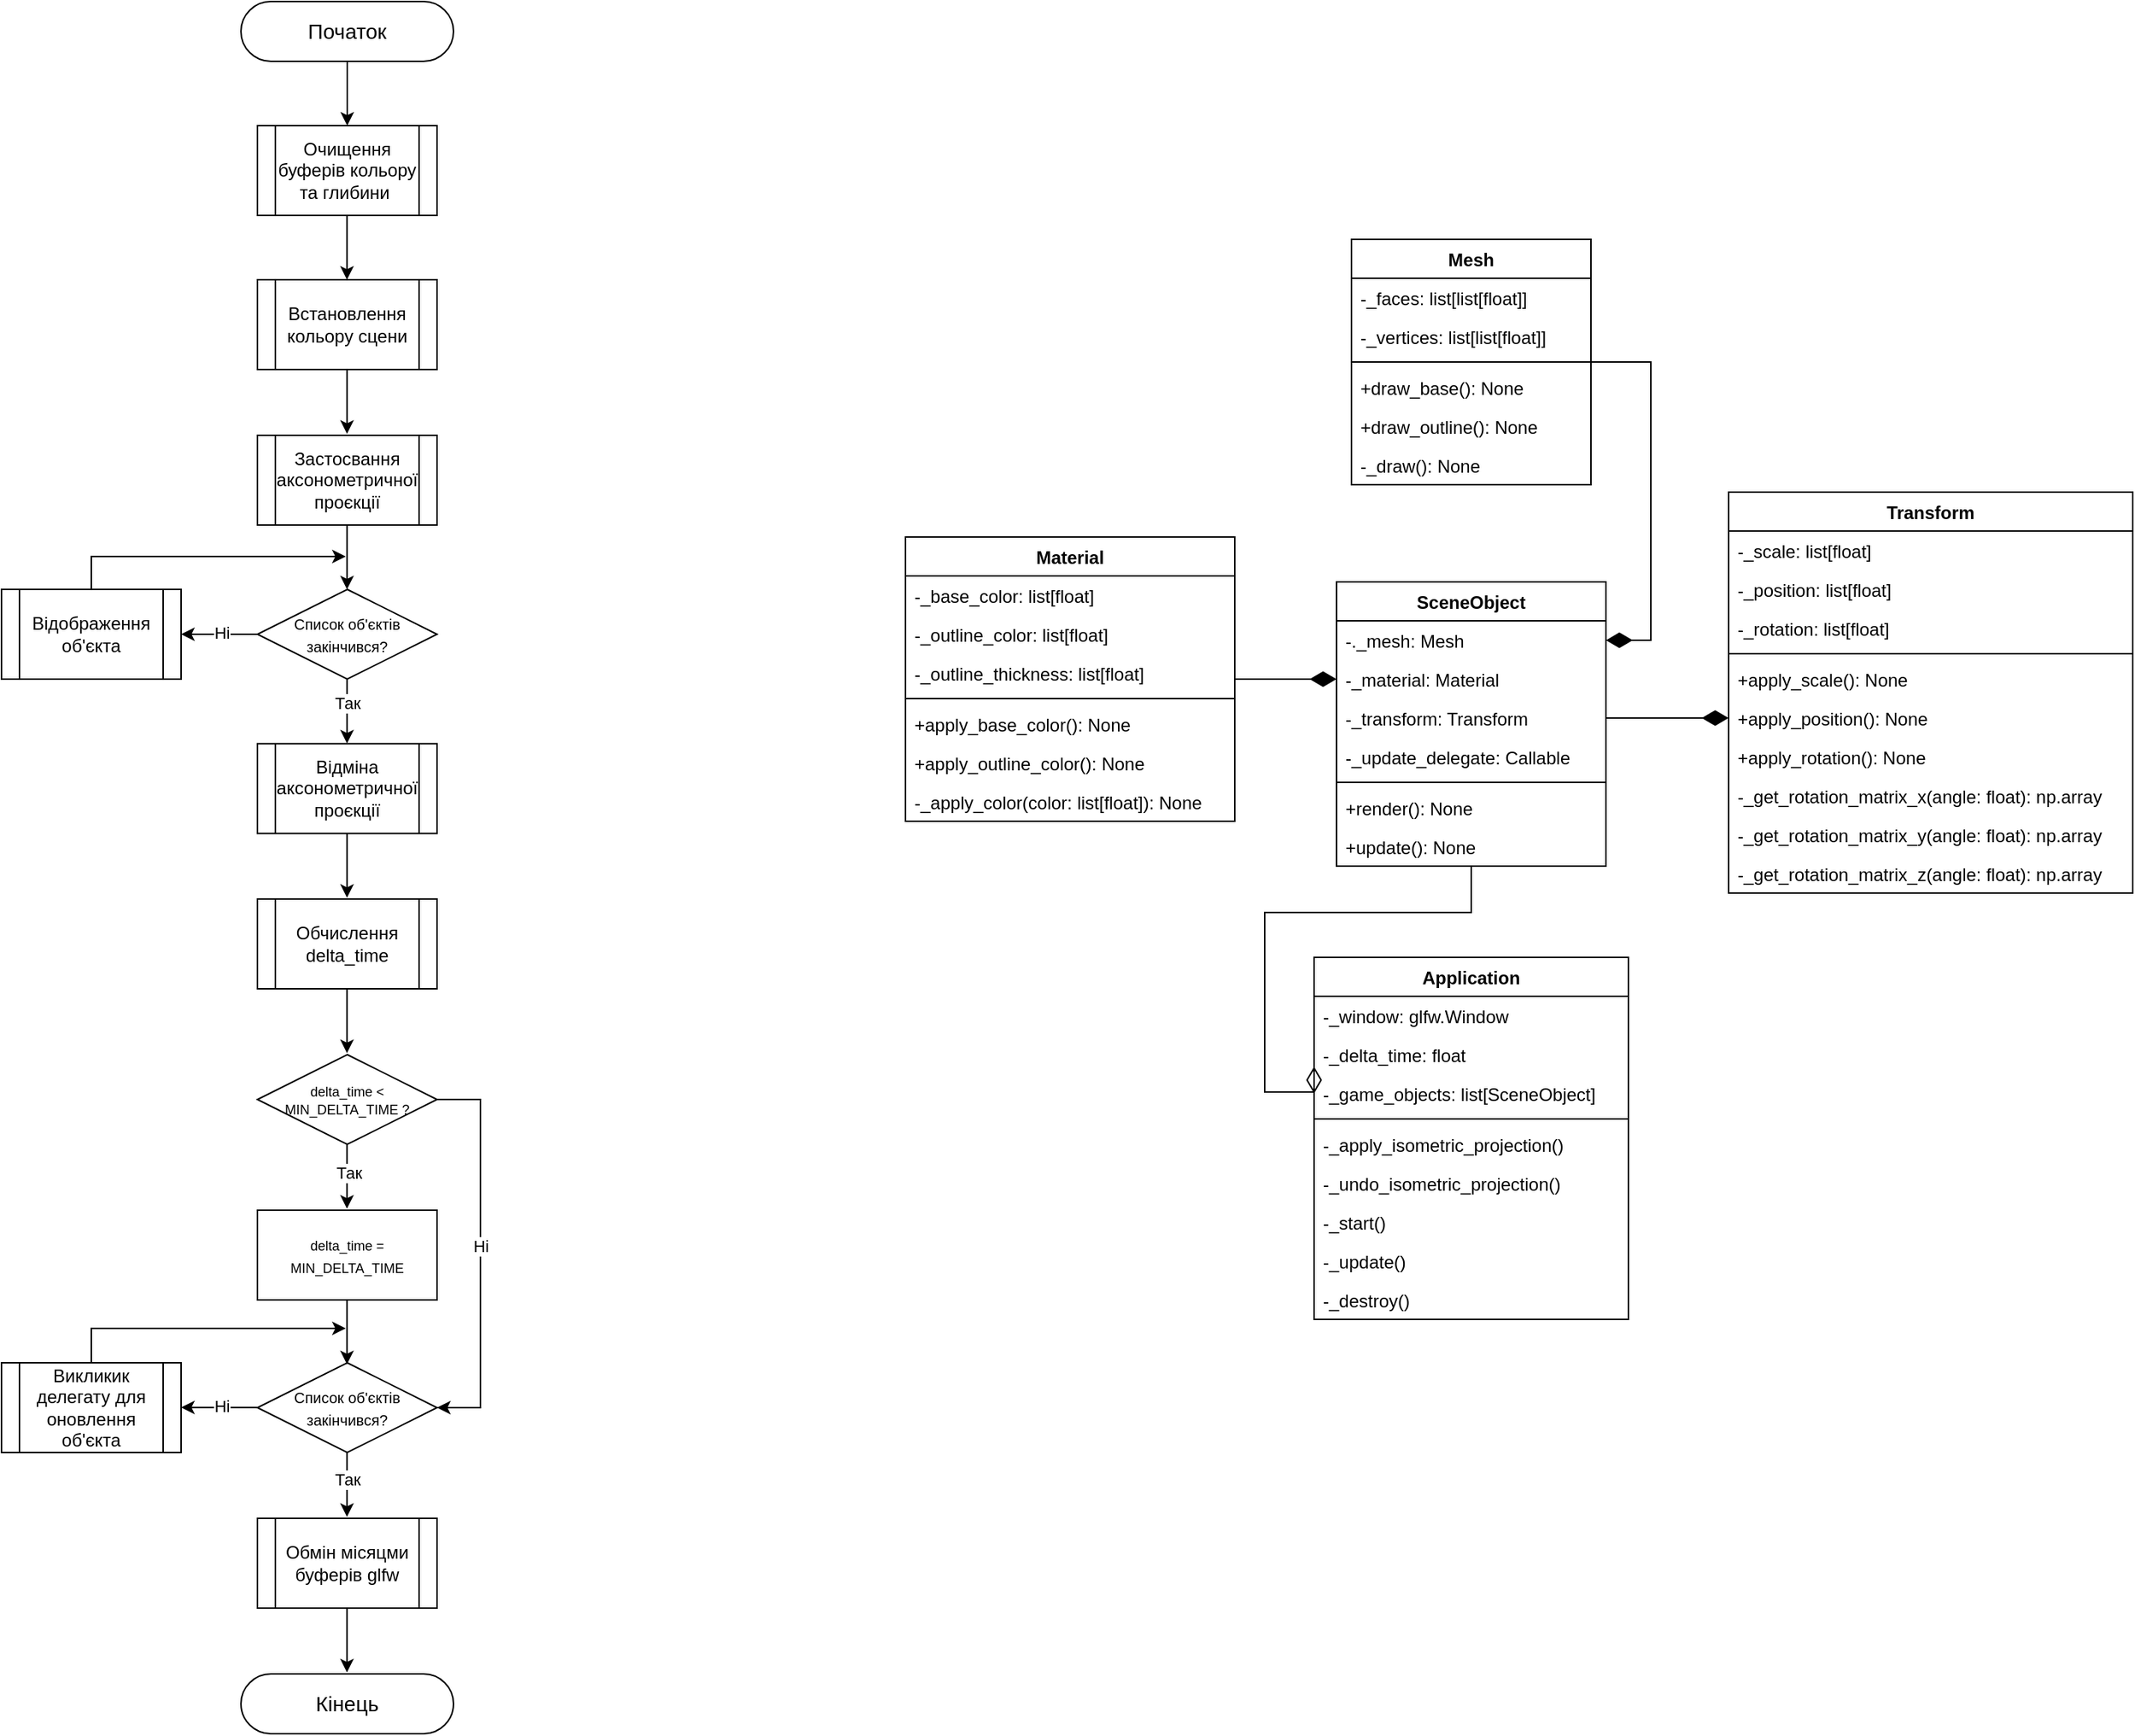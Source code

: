 <mxfile version="24.4.0" type="device">
  <diagram id="C5RBs43oDa-KdzZeNtuy" name="Page-1">
    <mxGraphModel dx="3058" dy="1157" grid="1" gridSize="10" guides="1" tooltips="1" connect="1" arrows="1" fold="1" page="1" pageScale="1" pageWidth="827" pageHeight="1169" math="0" shadow="0">
      <root>
        <mxCell id="WIyWlLk6GJQsqaUBKTNV-0" />
        <mxCell id="WIyWlLk6GJQsqaUBKTNV-1" parent="WIyWlLk6GJQsqaUBKTNV-0" />
        <mxCell id="doYjt0I-bv-tzujPuIN1-114" value="Transform" style="swimlane;fontStyle=1;childLayout=stackLayout;horizontal=1;startSize=26;horizontalStack=0;resizeParent=1;resizeParentMax=0;resizeLast=0;collapsible=1;marginBottom=0;" vertex="1" parent="WIyWlLk6GJQsqaUBKTNV-1">
          <mxGeometry x="554" y="339" width="270" height="268" as="geometry" />
        </mxCell>
        <mxCell id="doYjt0I-bv-tzujPuIN1-115" value="-_scale: list[float]" style="text;strokeColor=none;fillColor=none;align=left;verticalAlign=top;spacingLeft=4;spacingRight=4;overflow=hidden;rotatable=0;points=[[0,0.5],[1,0.5]];portConstraint=eastwest;" vertex="1" parent="doYjt0I-bv-tzujPuIN1-114">
          <mxGeometry y="26" width="270" height="26" as="geometry" />
        </mxCell>
        <mxCell id="doYjt0I-bv-tzujPuIN1-116" value="-_position: list[float]" style="text;strokeColor=none;fillColor=none;align=left;verticalAlign=top;spacingLeft=4;spacingRight=4;overflow=hidden;rotatable=0;points=[[0,0.5],[1,0.5]];portConstraint=eastwest;" vertex="1" parent="doYjt0I-bv-tzujPuIN1-114">
          <mxGeometry y="52" width="270" height="26" as="geometry" />
        </mxCell>
        <mxCell id="doYjt0I-bv-tzujPuIN1-117" value="-_rotation: list[float]" style="text;strokeColor=none;fillColor=none;align=left;verticalAlign=top;spacingLeft=4;spacingRight=4;overflow=hidden;rotatable=0;points=[[0,0.5],[1,0.5]];portConstraint=eastwest;" vertex="1" parent="doYjt0I-bv-tzujPuIN1-114">
          <mxGeometry y="78" width="270" height="26" as="geometry" />
        </mxCell>
        <mxCell id="doYjt0I-bv-tzujPuIN1-118" value="" style="line;strokeWidth=1;fillColor=none;align=left;verticalAlign=middle;spacingTop=-1;spacingLeft=3;spacingRight=3;rotatable=0;labelPosition=right;points=[];portConstraint=eastwest;" vertex="1" parent="doYjt0I-bv-tzujPuIN1-114">
          <mxGeometry y="104" width="270" height="8" as="geometry" />
        </mxCell>
        <mxCell id="doYjt0I-bv-tzujPuIN1-119" value="+apply_scale(): None" style="text;strokeColor=none;fillColor=none;align=left;verticalAlign=top;spacingLeft=4;spacingRight=4;overflow=hidden;rotatable=0;points=[[0,0.5],[1,0.5]];portConstraint=eastwest;" vertex="1" parent="doYjt0I-bv-tzujPuIN1-114">
          <mxGeometry y="112" width="270" height="26" as="geometry" />
        </mxCell>
        <mxCell id="doYjt0I-bv-tzujPuIN1-120" value="+apply_position(): None" style="text;strokeColor=none;fillColor=none;align=left;verticalAlign=top;spacingLeft=4;spacingRight=4;overflow=hidden;rotatable=0;points=[[0,0.5],[1,0.5]];portConstraint=eastwest;" vertex="1" parent="doYjt0I-bv-tzujPuIN1-114">
          <mxGeometry y="138" width="270" height="26" as="geometry" />
        </mxCell>
        <mxCell id="doYjt0I-bv-tzujPuIN1-121" value="+apply_rotation(): None" style="text;strokeColor=none;fillColor=none;align=left;verticalAlign=top;spacingLeft=4;spacingRight=4;overflow=hidden;rotatable=0;points=[[0,0.5],[1,0.5]];portConstraint=eastwest;" vertex="1" parent="doYjt0I-bv-tzujPuIN1-114">
          <mxGeometry y="164" width="270" height="26" as="geometry" />
        </mxCell>
        <mxCell id="doYjt0I-bv-tzujPuIN1-122" value="-_get_rotation_matrix_x(angle: float): np.array" style="text;strokeColor=none;fillColor=none;align=left;verticalAlign=top;spacingLeft=4;spacingRight=4;overflow=hidden;rotatable=0;points=[[0,0.5],[1,0.5]];portConstraint=eastwest;" vertex="1" parent="doYjt0I-bv-tzujPuIN1-114">
          <mxGeometry y="190" width="270" height="26" as="geometry" />
        </mxCell>
        <mxCell id="doYjt0I-bv-tzujPuIN1-123" value="-_get_rotation_matrix_y(angle: float): np.array" style="text;strokeColor=none;fillColor=none;align=left;verticalAlign=top;spacingLeft=4;spacingRight=4;overflow=hidden;rotatable=0;points=[[0,0.5],[1,0.5]];portConstraint=eastwest;" vertex="1" parent="doYjt0I-bv-tzujPuIN1-114">
          <mxGeometry y="216" width="270" height="26" as="geometry" />
        </mxCell>
        <mxCell id="doYjt0I-bv-tzujPuIN1-124" value="-_get_rotation_matrix_z(angle: float): np.array" style="text;strokeColor=none;fillColor=none;align=left;verticalAlign=top;spacingLeft=4;spacingRight=4;overflow=hidden;rotatable=0;points=[[0,0.5],[1,0.5]];portConstraint=eastwest;" vertex="1" parent="doYjt0I-bv-tzujPuIN1-114">
          <mxGeometry y="242" width="270" height="26" as="geometry" />
        </mxCell>
        <mxCell id="doYjt0I-bv-tzujPuIN1-158" style="edgeStyle=orthogonalEdgeStyle;rounded=0;orthogonalLoop=1;jettySize=auto;html=1;entryX=1;entryY=0.5;entryDx=0;entryDy=0;endArrow=diamondThin;endFill=1;endSize=15;startSize=5;jumpSize=5;exitX=1;exitY=0.5;exitDx=0;exitDy=0;" edge="1" parent="WIyWlLk6GJQsqaUBKTNV-1" source="doYjt0I-bv-tzujPuIN1-125" target="doYjt0I-bv-tzujPuIN1-141">
          <mxGeometry relative="1" as="geometry">
            <mxPoint x="524" y="220" as="sourcePoint" />
          </mxGeometry>
        </mxCell>
        <mxCell id="doYjt0I-bv-tzujPuIN1-125" value="Mesh" style="swimlane;fontStyle=1;childLayout=stackLayout;horizontal=1;startSize=26;horizontalStack=0;resizeParent=1;resizeParentMax=0;resizeLast=0;collapsible=1;marginBottom=0;" vertex="1" parent="WIyWlLk6GJQsqaUBKTNV-1">
          <mxGeometry x="302" y="170" width="160" height="164" as="geometry" />
        </mxCell>
        <mxCell id="doYjt0I-bv-tzujPuIN1-126" value="-_faces: list[list[float]]" style="text;strokeColor=none;fillColor=none;align=left;verticalAlign=top;spacingLeft=4;spacingRight=4;overflow=hidden;rotatable=0;points=[[0,0.5],[1,0.5]];portConstraint=eastwest;" vertex="1" parent="doYjt0I-bv-tzujPuIN1-125">
          <mxGeometry y="26" width="160" height="26" as="geometry" />
        </mxCell>
        <mxCell id="doYjt0I-bv-tzujPuIN1-127" value="-_vertices: list[list[float]]" style="text;strokeColor=none;fillColor=none;align=left;verticalAlign=top;spacingLeft=4;spacingRight=4;overflow=hidden;rotatable=0;points=[[0,0.5],[1,0.5]];portConstraint=eastwest;" vertex="1" parent="doYjt0I-bv-tzujPuIN1-125">
          <mxGeometry y="52" width="160" height="26" as="geometry" />
        </mxCell>
        <mxCell id="doYjt0I-bv-tzujPuIN1-128" value="" style="line;strokeWidth=1;fillColor=none;align=left;verticalAlign=middle;spacingTop=-1;spacingLeft=3;spacingRight=3;rotatable=0;labelPosition=right;points=[];portConstraint=eastwest;" vertex="1" parent="doYjt0I-bv-tzujPuIN1-125">
          <mxGeometry y="78" width="160" height="8" as="geometry" />
        </mxCell>
        <mxCell id="doYjt0I-bv-tzujPuIN1-129" value="+draw_base(): None" style="text;strokeColor=none;fillColor=none;align=left;verticalAlign=top;spacingLeft=4;spacingRight=4;overflow=hidden;rotatable=0;points=[[0,0.5],[1,0.5]];portConstraint=eastwest;" vertex="1" parent="doYjt0I-bv-tzujPuIN1-125">
          <mxGeometry y="86" width="160" height="26" as="geometry" />
        </mxCell>
        <mxCell id="doYjt0I-bv-tzujPuIN1-130" value="+draw_outline(): None" style="text;strokeColor=none;fillColor=none;align=left;verticalAlign=top;spacingLeft=4;spacingRight=4;overflow=hidden;rotatable=0;points=[[0,0.5],[1,0.5]];portConstraint=eastwest;" vertex="1" parent="doYjt0I-bv-tzujPuIN1-125">
          <mxGeometry y="112" width="160" height="26" as="geometry" />
        </mxCell>
        <mxCell id="doYjt0I-bv-tzujPuIN1-131" value="-_draw(): None" style="text;strokeColor=none;fillColor=none;align=left;verticalAlign=top;spacingLeft=4;spacingRight=4;overflow=hidden;rotatable=0;points=[[0,0.5],[1,0.5]];portConstraint=eastwest;" vertex="1" parent="doYjt0I-bv-tzujPuIN1-125">
          <mxGeometry y="138" width="160" height="26" as="geometry" />
        </mxCell>
        <mxCell id="doYjt0I-bv-tzujPuIN1-159" style="edgeStyle=orthogonalEdgeStyle;rounded=0;orthogonalLoop=1;jettySize=auto;html=1;entryX=0;entryY=0.5;entryDx=0;entryDy=0;endArrow=diamondThin;endFill=1;endSize=15;startSize=5;jumpSize=5;" edge="1" parent="WIyWlLk6GJQsqaUBKTNV-1" source="doYjt0I-bv-tzujPuIN1-132" target="doYjt0I-bv-tzujPuIN1-142">
          <mxGeometry relative="1" as="geometry" />
        </mxCell>
        <mxCell id="doYjt0I-bv-tzujPuIN1-132" value="Material" style="swimlane;fontStyle=1;childLayout=stackLayout;horizontal=1;startSize=26;horizontalStack=0;resizeParent=1;resizeParentMax=0;resizeLast=0;collapsible=1;marginBottom=0;" vertex="1" parent="WIyWlLk6GJQsqaUBKTNV-1">
          <mxGeometry x="4" y="369" width="220" height="190" as="geometry" />
        </mxCell>
        <mxCell id="doYjt0I-bv-tzujPuIN1-133" value="-_base_color: list[float]" style="text;strokeColor=none;fillColor=none;align=left;verticalAlign=top;spacingLeft=4;spacingRight=4;overflow=hidden;rotatable=0;points=[[0,0.5],[1,0.5]];portConstraint=eastwest;" vertex="1" parent="doYjt0I-bv-tzujPuIN1-132">
          <mxGeometry y="26" width="220" height="26" as="geometry" />
        </mxCell>
        <mxCell id="doYjt0I-bv-tzujPuIN1-134" value="-_outline_color: list[float]" style="text;strokeColor=none;fillColor=none;align=left;verticalAlign=top;spacingLeft=4;spacingRight=4;overflow=hidden;rotatable=0;points=[[0,0.5],[1,0.5]];portConstraint=eastwest;" vertex="1" parent="doYjt0I-bv-tzujPuIN1-132">
          <mxGeometry y="52" width="220" height="26" as="geometry" />
        </mxCell>
        <mxCell id="doYjt0I-bv-tzujPuIN1-135" value="-_outline_thickness: list[float]" style="text;strokeColor=none;fillColor=none;align=left;verticalAlign=top;spacingLeft=4;spacingRight=4;overflow=hidden;rotatable=0;points=[[0,0.5],[1,0.5]];portConstraint=eastwest;" vertex="1" parent="doYjt0I-bv-tzujPuIN1-132">
          <mxGeometry y="78" width="220" height="26" as="geometry" />
        </mxCell>
        <mxCell id="doYjt0I-bv-tzujPuIN1-136" value="" style="line;strokeWidth=1;fillColor=none;align=left;verticalAlign=middle;spacingTop=-1;spacingLeft=3;spacingRight=3;rotatable=0;labelPosition=right;points=[];portConstraint=eastwest;" vertex="1" parent="doYjt0I-bv-tzujPuIN1-132">
          <mxGeometry y="104" width="220" height="8" as="geometry" />
        </mxCell>
        <mxCell id="doYjt0I-bv-tzujPuIN1-137" value="+apply_base_color(): None" style="text;strokeColor=none;fillColor=none;align=left;verticalAlign=top;spacingLeft=4;spacingRight=4;overflow=hidden;rotatable=0;points=[[0,0.5],[1,0.5]];portConstraint=eastwest;" vertex="1" parent="doYjt0I-bv-tzujPuIN1-132">
          <mxGeometry y="112" width="220" height="26" as="geometry" />
        </mxCell>
        <mxCell id="doYjt0I-bv-tzujPuIN1-138" value="+apply_outline_color(): None" style="text;strokeColor=none;fillColor=none;align=left;verticalAlign=top;spacingLeft=4;spacingRight=4;overflow=hidden;rotatable=0;points=[[0,0.5],[1,0.5]];portConstraint=eastwest;" vertex="1" parent="doYjt0I-bv-tzujPuIN1-132">
          <mxGeometry y="138" width="220" height="26" as="geometry" />
        </mxCell>
        <mxCell id="doYjt0I-bv-tzujPuIN1-139" value="-_apply_color(color: list[float]): None" style="text;strokeColor=none;fillColor=none;align=left;verticalAlign=top;spacingLeft=4;spacingRight=4;overflow=hidden;rotatable=0;points=[[0,0.5],[1,0.5]];portConstraint=eastwest;" vertex="1" parent="doYjt0I-bv-tzujPuIN1-132">
          <mxGeometry y="164" width="220" height="26" as="geometry" />
        </mxCell>
        <mxCell id="doYjt0I-bv-tzujPuIN1-161" style="edgeStyle=orthogonalEdgeStyle;rounded=0;orthogonalLoop=1;jettySize=auto;html=1;entryX=0;entryY=0.5;entryDx=0;entryDy=0;startSize=5;endSize=15;endArrow=diamondThin;endFill=0;jumpSize=5;" edge="1" parent="WIyWlLk6GJQsqaUBKTNV-1" source="doYjt0I-bv-tzujPuIN1-140" target="doYjt0I-bv-tzujPuIN1-151">
          <mxGeometry relative="1" as="geometry">
            <Array as="points">
              <mxPoint x="382" y="620" />
              <mxPoint x="244" y="620" />
              <mxPoint x="244" y="740" />
              <mxPoint x="277" y="740" />
            </Array>
          </mxGeometry>
        </mxCell>
        <mxCell id="doYjt0I-bv-tzujPuIN1-140" value="SceneObject" style="swimlane;fontStyle=1;childLayout=stackLayout;horizontal=1;startSize=26;horizontalStack=0;resizeParent=1;resizeParentMax=0;resizeLast=0;collapsible=1;marginBottom=0;" vertex="1" parent="WIyWlLk6GJQsqaUBKTNV-1">
          <mxGeometry x="292" y="399" width="180" height="190" as="geometry" />
        </mxCell>
        <mxCell id="doYjt0I-bv-tzujPuIN1-141" value="-._mesh: Mesh" style="text;strokeColor=none;fillColor=none;align=left;verticalAlign=top;spacingLeft=4;spacingRight=4;overflow=hidden;rotatable=0;points=[[0,0.5],[1,0.5]];portConstraint=eastwest;" vertex="1" parent="doYjt0I-bv-tzujPuIN1-140">
          <mxGeometry y="26" width="180" height="26" as="geometry" />
        </mxCell>
        <mxCell id="doYjt0I-bv-tzujPuIN1-142" value="-_material: Material" style="text;strokeColor=none;fillColor=none;align=left;verticalAlign=top;spacingLeft=4;spacingRight=4;overflow=hidden;rotatable=0;points=[[0,0.5],[1,0.5]];portConstraint=eastwest;" vertex="1" parent="doYjt0I-bv-tzujPuIN1-140">
          <mxGeometry y="52" width="180" height="26" as="geometry" />
        </mxCell>
        <mxCell id="doYjt0I-bv-tzujPuIN1-143" value="-_transform: Transform" style="text;strokeColor=none;fillColor=none;align=left;verticalAlign=top;spacingLeft=4;spacingRight=4;overflow=hidden;rotatable=0;points=[[0,0.5],[1,0.5]];portConstraint=eastwest;" vertex="1" parent="doYjt0I-bv-tzujPuIN1-140">
          <mxGeometry y="78" width="180" height="26" as="geometry" />
        </mxCell>
        <mxCell id="doYjt0I-bv-tzujPuIN1-144" value="-_update_delegate: Callable" style="text;strokeColor=none;fillColor=none;align=left;verticalAlign=top;spacingLeft=4;spacingRight=4;overflow=hidden;rotatable=0;points=[[0,0.5],[1,0.5]];portConstraint=eastwest;" vertex="1" parent="doYjt0I-bv-tzujPuIN1-140">
          <mxGeometry y="104" width="180" height="26" as="geometry" />
        </mxCell>
        <mxCell id="doYjt0I-bv-tzujPuIN1-145" value="" style="line;strokeWidth=1;fillColor=none;align=left;verticalAlign=middle;spacingTop=-1;spacingLeft=3;spacingRight=3;rotatable=0;labelPosition=right;points=[];portConstraint=eastwest;" vertex="1" parent="doYjt0I-bv-tzujPuIN1-140">
          <mxGeometry y="130" width="180" height="8" as="geometry" />
        </mxCell>
        <mxCell id="doYjt0I-bv-tzujPuIN1-146" value="+render(): None" style="text;strokeColor=none;fillColor=none;align=left;verticalAlign=top;spacingLeft=4;spacingRight=4;overflow=hidden;rotatable=0;points=[[0,0.5],[1,0.5]];portConstraint=eastwest;" vertex="1" parent="doYjt0I-bv-tzujPuIN1-140">
          <mxGeometry y="138" width="180" height="26" as="geometry" />
        </mxCell>
        <mxCell id="doYjt0I-bv-tzujPuIN1-147" value="+update(): None" style="text;strokeColor=none;fillColor=none;align=left;verticalAlign=top;spacingLeft=4;spacingRight=4;overflow=hidden;rotatable=0;points=[[0,0.5],[1,0.5]];portConstraint=eastwest;" vertex="1" parent="doYjt0I-bv-tzujPuIN1-140">
          <mxGeometry y="164" width="180" height="26" as="geometry" />
        </mxCell>
        <mxCell id="doYjt0I-bv-tzujPuIN1-148" value="Application" style="swimlane;fontStyle=1;childLayout=stackLayout;horizontal=1;startSize=26;horizontalStack=0;resizeParent=1;resizeParentMax=0;resizeLast=0;collapsible=1;marginBottom=0;" vertex="1" parent="WIyWlLk6GJQsqaUBKTNV-1">
          <mxGeometry x="277" y="650" width="210" height="242" as="geometry" />
        </mxCell>
        <mxCell id="doYjt0I-bv-tzujPuIN1-149" value="-_window: glfw.Window" style="text;strokeColor=none;fillColor=none;align=left;verticalAlign=top;spacingLeft=4;spacingRight=4;overflow=hidden;rotatable=0;points=[[0,0.5],[1,0.5]];portConstraint=eastwest;" vertex="1" parent="doYjt0I-bv-tzujPuIN1-148">
          <mxGeometry y="26" width="210" height="26" as="geometry" />
        </mxCell>
        <mxCell id="doYjt0I-bv-tzujPuIN1-150" value="-_delta_time: float" style="text;strokeColor=none;fillColor=none;align=left;verticalAlign=top;spacingLeft=4;spacingRight=4;overflow=hidden;rotatable=0;points=[[0,0.5],[1,0.5]];portConstraint=eastwest;" vertex="1" parent="doYjt0I-bv-tzujPuIN1-148">
          <mxGeometry y="52" width="210" height="26" as="geometry" />
        </mxCell>
        <mxCell id="doYjt0I-bv-tzujPuIN1-151" value="-_game_objects: list[SceneObject]" style="text;strokeColor=none;fillColor=none;align=left;verticalAlign=top;spacingLeft=4;spacingRight=4;overflow=hidden;rotatable=0;points=[[0,0.5],[1,0.5]];portConstraint=eastwest;" vertex="1" parent="doYjt0I-bv-tzujPuIN1-148">
          <mxGeometry y="78" width="210" height="26" as="geometry" />
        </mxCell>
        <mxCell id="doYjt0I-bv-tzujPuIN1-152" value="" style="line;strokeWidth=1;fillColor=none;align=left;verticalAlign=middle;spacingTop=-1;spacingLeft=3;spacingRight=3;rotatable=0;labelPosition=right;points=[];portConstraint=eastwest;" vertex="1" parent="doYjt0I-bv-tzujPuIN1-148">
          <mxGeometry y="104" width="210" height="8" as="geometry" />
        </mxCell>
        <mxCell id="doYjt0I-bv-tzujPuIN1-153" value="-_apply_isometric_projection()" style="text;strokeColor=none;fillColor=none;align=left;verticalAlign=top;spacingLeft=4;spacingRight=4;overflow=hidden;rotatable=0;points=[[0,0.5],[1,0.5]];portConstraint=eastwest;" vertex="1" parent="doYjt0I-bv-tzujPuIN1-148">
          <mxGeometry y="112" width="210" height="26" as="geometry" />
        </mxCell>
        <mxCell id="doYjt0I-bv-tzujPuIN1-154" value="-_undo_isometric_projection()" style="text;strokeColor=none;fillColor=none;align=left;verticalAlign=top;spacingLeft=4;spacingRight=4;overflow=hidden;rotatable=0;points=[[0,0.5],[1,0.5]];portConstraint=eastwest;" vertex="1" parent="doYjt0I-bv-tzujPuIN1-148">
          <mxGeometry y="138" width="210" height="26" as="geometry" />
        </mxCell>
        <mxCell id="doYjt0I-bv-tzujPuIN1-155" value="-_start()" style="text;strokeColor=none;fillColor=none;align=left;verticalAlign=top;spacingLeft=4;spacingRight=4;overflow=hidden;rotatable=0;points=[[0,0.5],[1,0.5]];portConstraint=eastwest;" vertex="1" parent="doYjt0I-bv-tzujPuIN1-148">
          <mxGeometry y="164" width="210" height="26" as="geometry" />
        </mxCell>
        <mxCell id="doYjt0I-bv-tzujPuIN1-156" value="-_update()" style="text;strokeColor=none;fillColor=none;align=left;verticalAlign=top;spacingLeft=4;spacingRight=4;overflow=hidden;rotatable=0;points=[[0,0.5],[1,0.5]];portConstraint=eastwest;" vertex="1" parent="doYjt0I-bv-tzujPuIN1-148">
          <mxGeometry y="190" width="210" height="26" as="geometry" />
        </mxCell>
        <mxCell id="doYjt0I-bv-tzujPuIN1-157" value="-_destroy()" style="text;strokeColor=none;fillColor=none;align=left;verticalAlign=top;spacingLeft=4;spacingRight=4;overflow=hidden;rotatable=0;points=[[0,0.5],[1,0.5]];portConstraint=eastwest;" vertex="1" parent="doYjt0I-bv-tzujPuIN1-148">
          <mxGeometry y="216" width="210" height="26" as="geometry" />
        </mxCell>
        <mxCell id="doYjt0I-bv-tzujPuIN1-160" style="edgeStyle=orthogonalEdgeStyle;rounded=0;orthogonalLoop=1;jettySize=auto;html=1;entryX=0;entryY=0.5;entryDx=0;entryDy=0;endSize=15;startSize=5;jumpSize=5;endArrow=diamondThin;endFill=1;" edge="1" parent="WIyWlLk6GJQsqaUBKTNV-1" source="doYjt0I-bv-tzujPuIN1-143" target="doYjt0I-bv-tzujPuIN1-120">
          <mxGeometry relative="1" as="geometry" />
        </mxCell>
        <mxCell id="doYjt0I-bv-tzujPuIN1-176" style="edgeStyle=orthogonalEdgeStyle;rounded=0;orthogonalLoop=1;jettySize=auto;html=1;entryX=0.5;entryY=0;entryDx=0;entryDy=0;" edge="1" parent="WIyWlLk6GJQsqaUBKTNV-1" source="doYjt0I-bv-tzujPuIN1-162" target="doYjt0I-bv-tzujPuIN1-164">
          <mxGeometry relative="1" as="geometry" />
        </mxCell>
        <mxCell id="doYjt0I-bv-tzujPuIN1-162" value="&lt;font style=&quot;font-size: 14px;&quot;&gt;Початок&lt;/font&gt;" style="rounded=1;whiteSpace=wrap;html=1;arcSize=50;" vertex="1" parent="WIyWlLk6GJQsqaUBKTNV-1">
          <mxGeometry x="-440" y="11" width="142" height="40" as="geometry" />
        </mxCell>
        <mxCell id="doYjt0I-bv-tzujPuIN1-163" value="&lt;font style=&quot;font-size: 14px;&quot;&gt;Кінець&lt;/font&gt;" style="rounded=1;whiteSpace=wrap;html=1;arcSize=50;" vertex="1" parent="WIyWlLk6GJQsqaUBKTNV-1">
          <mxGeometry x="-440" y="1129" width="142" height="40" as="geometry" />
        </mxCell>
        <mxCell id="doYjt0I-bv-tzujPuIN1-164" value="Очищення буферів кольору та глибини&amp;nbsp;" style="shape=process;whiteSpace=wrap;html=1;backgroundOutline=1;" vertex="1" parent="WIyWlLk6GJQsqaUBKTNV-1">
          <mxGeometry x="-429" y="94" width="120" height="60" as="geometry" />
        </mxCell>
        <mxCell id="doYjt0I-bv-tzujPuIN1-165" value="Встановлення кольору сцени" style="shape=process;whiteSpace=wrap;html=1;backgroundOutline=1;" vertex="1" parent="WIyWlLk6GJQsqaUBKTNV-1">
          <mxGeometry x="-429" y="197" width="120" height="60" as="geometry" />
        </mxCell>
        <mxCell id="doYjt0I-bv-tzujPuIN1-166" value="Застосвання аксонометричної проєкції" style="shape=process;whiteSpace=wrap;html=1;backgroundOutline=1;" vertex="1" parent="WIyWlLk6GJQsqaUBKTNV-1">
          <mxGeometry x="-429" y="301" width="120" height="60" as="geometry" />
        </mxCell>
        <mxCell id="doYjt0I-bv-tzujPuIN1-185" style="edgeStyle=orthogonalEdgeStyle;rounded=0;orthogonalLoop=1;jettySize=auto;html=1;entryX=1;entryY=0.5;entryDx=0;entryDy=0;" edge="1" parent="WIyWlLk6GJQsqaUBKTNV-1" source="doYjt0I-bv-tzujPuIN1-167" target="doYjt0I-bv-tzujPuIN1-168">
          <mxGeometry relative="1" as="geometry" />
        </mxCell>
        <mxCell id="doYjt0I-bv-tzujPuIN1-187" value="Ні" style="edgeLabel;html=1;align=center;verticalAlign=middle;resizable=0;points=[];" vertex="1" connectable="0" parent="doYjt0I-bv-tzujPuIN1-185">
          <mxGeometry x="-0.045" y="-1" relative="1" as="geometry">
            <mxPoint as="offset" />
          </mxGeometry>
        </mxCell>
        <mxCell id="doYjt0I-bv-tzujPuIN1-167" value="&lt;font style=&quot;font-size: 10px;&quot;&gt;Список об&#39;єктів закінчився?&lt;/font&gt;" style="rhombus;whiteSpace=wrap;html=1;" vertex="1" parent="WIyWlLk6GJQsqaUBKTNV-1">
          <mxGeometry x="-429" y="404" width="120" height="60" as="geometry" />
        </mxCell>
        <mxCell id="doYjt0I-bv-tzujPuIN1-191" style="edgeStyle=orthogonalEdgeStyle;rounded=0;orthogonalLoop=1;jettySize=auto;html=1;" edge="1" parent="WIyWlLk6GJQsqaUBKTNV-1">
          <mxGeometry relative="1" as="geometry">
            <mxPoint x="-370" y="382" as="targetPoint" />
            <mxPoint x="-540" y="405" as="sourcePoint" />
            <Array as="points">
              <mxPoint x="-540" y="382" />
            </Array>
          </mxGeometry>
        </mxCell>
        <mxCell id="doYjt0I-bv-tzujPuIN1-168" value="Відображення об&#39;єкта" style="shape=process;whiteSpace=wrap;html=1;backgroundOutline=1;" vertex="1" parent="WIyWlLk6GJQsqaUBKTNV-1">
          <mxGeometry x="-600" y="404" width="120" height="60" as="geometry" />
        </mxCell>
        <mxCell id="doYjt0I-bv-tzujPuIN1-169" value="Відміна&lt;div&gt;аксонометричної проєкції&lt;/div&gt;" style="shape=process;whiteSpace=wrap;html=1;backgroundOutline=1;" vertex="1" parent="WIyWlLk6GJQsqaUBKTNV-1">
          <mxGeometry x="-429" y="507.17" width="120" height="60" as="geometry" />
        </mxCell>
        <mxCell id="doYjt0I-bv-tzujPuIN1-170" value="Обчислення delta_time" style="shape=process;whiteSpace=wrap;html=1;backgroundOutline=1;" vertex="1" parent="WIyWlLk6GJQsqaUBKTNV-1">
          <mxGeometry x="-429" y="611" width="120" height="60" as="geometry" />
        </mxCell>
        <mxCell id="doYjt0I-bv-tzujPuIN1-202" style="edgeStyle=orthogonalEdgeStyle;rounded=0;orthogonalLoop=1;jettySize=auto;html=1;entryX=1;entryY=0.5;entryDx=0;entryDy=0;" edge="1" parent="WIyWlLk6GJQsqaUBKTNV-1" source="doYjt0I-bv-tzujPuIN1-171" target="doYjt0I-bv-tzujPuIN1-173">
          <mxGeometry relative="1" as="geometry">
            <Array as="points">
              <mxPoint x="-280" y="745" />
              <mxPoint x="-280" y="951" />
            </Array>
          </mxGeometry>
        </mxCell>
        <mxCell id="doYjt0I-bv-tzujPuIN1-203" value="Ні" style="edgeLabel;html=1;align=center;verticalAlign=middle;resizable=0;points=[];" vertex="1" connectable="0" parent="doYjt0I-bv-tzujPuIN1-202">
          <mxGeometry x="-0.037" relative="1" as="geometry">
            <mxPoint as="offset" />
          </mxGeometry>
        </mxCell>
        <mxCell id="doYjt0I-bv-tzujPuIN1-171" value="&lt;p style=&quot;line-height: 90%;&quot;&gt;&lt;font style=&quot;font-size: 9px;&quot;&gt;delta_time &amp;lt; MIN_DELTA_TIME ?&lt;/font&gt;&lt;/p&gt;" style="rhombus;whiteSpace=wrap;html=1;" vertex="1" parent="WIyWlLk6GJQsqaUBKTNV-1">
          <mxGeometry x="-429" y="715" width="120" height="60" as="geometry" />
        </mxCell>
        <mxCell id="doYjt0I-bv-tzujPuIN1-173" value="&lt;font style=&quot;font-size: 10px;&quot;&gt;Список об&#39;єктів закінчився?&lt;/font&gt;" style="rhombus;whiteSpace=wrap;html=1;" vertex="1" parent="WIyWlLk6GJQsqaUBKTNV-1">
          <mxGeometry x="-429" y="921" width="120" height="60" as="geometry" />
        </mxCell>
        <mxCell id="doYjt0I-bv-tzujPuIN1-174" value="Викликик делегату для оновлення об&#39;єкта" style="shape=process;whiteSpace=wrap;html=1;backgroundOutline=1;" vertex="1" parent="WIyWlLk6GJQsqaUBKTNV-1">
          <mxGeometry x="-600" y="921" width="120" height="60" as="geometry" />
        </mxCell>
        <mxCell id="doYjt0I-bv-tzujPuIN1-175" value="Обмін місяцми буферів glfw" style="shape=process;whiteSpace=wrap;html=1;backgroundOutline=1;" vertex="1" parent="WIyWlLk6GJQsqaUBKTNV-1">
          <mxGeometry x="-429" y="1025" width="120" height="60" as="geometry" />
        </mxCell>
        <mxCell id="doYjt0I-bv-tzujPuIN1-178" style="edgeStyle=orthogonalEdgeStyle;rounded=0;orthogonalLoop=1;jettySize=auto;html=1;entryX=0.5;entryY=0;entryDx=0;entryDy=0;" edge="1" parent="WIyWlLk6GJQsqaUBKTNV-1">
          <mxGeometry relative="1" as="geometry">
            <mxPoint x="-369.17" y="154" as="sourcePoint" />
            <mxPoint x="-369.17" y="197" as="targetPoint" />
          </mxGeometry>
        </mxCell>
        <mxCell id="doYjt0I-bv-tzujPuIN1-179" style="edgeStyle=orthogonalEdgeStyle;rounded=0;orthogonalLoop=1;jettySize=auto;html=1;entryX=0.5;entryY=0;entryDx=0;entryDy=0;" edge="1" parent="WIyWlLk6GJQsqaUBKTNV-1">
          <mxGeometry relative="1" as="geometry">
            <mxPoint x="-369.14" y="257" as="sourcePoint" />
            <mxPoint x="-369.14" y="300" as="targetPoint" />
          </mxGeometry>
        </mxCell>
        <mxCell id="doYjt0I-bv-tzujPuIN1-180" style="edgeStyle=orthogonalEdgeStyle;rounded=0;orthogonalLoop=1;jettySize=auto;html=1;entryX=0.5;entryY=0;entryDx=0;entryDy=0;" edge="1" parent="WIyWlLk6GJQsqaUBKTNV-1">
          <mxGeometry relative="1" as="geometry">
            <mxPoint x="-369.14" y="361" as="sourcePoint" />
            <mxPoint x="-369.14" y="404" as="targetPoint" />
          </mxGeometry>
        </mxCell>
        <mxCell id="doYjt0I-bv-tzujPuIN1-192" style="edgeStyle=orthogonalEdgeStyle;rounded=0;orthogonalLoop=1;jettySize=auto;html=1;entryX=0.5;entryY=0;entryDx=0;entryDy=0;" edge="1" parent="WIyWlLk6GJQsqaUBKTNV-1">
          <mxGeometry relative="1" as="geometry">
            <mxPoint x="-369.14" y="464" as="sourcePoint" />
            <mxPoint x="-369.14" y="507" as="targetPoint" />
          </mxGeometry>
        </mxCell>
        <mxCell id="doYjt0I-bv-tzujPuIN1-194" value="Так" style="edgeLabel;html=1;align=center;verticalAlign=middle;resizable=0;points=[];" vertex="1" connectable="0" parent="doYjt0I-bv-tzujPuIN1-192">
          <mxGeometry x="-0.282" relative="1" as="geometry">
            <mxPoint as="offset" />
          </mxGeometry>
        </mxCell>
        <mxCell id="doYjt0I-bv-tzujPuIN1-195" style="edgeStyle=orthogonalEdgeStyle;rounded=0;orthogonalLoop=1;jettySize=auto;html=1;entryX=0.5;entryY=0;entryDx=0;entryDy=0;" edge="1" parent="WIyWlLk6GJQsqaUBKTNV-1">
          <mxGeometry relative="1" as="geometry">
            <mxPoint x="-369.14" y="567.17" as="sourcePoint" />
            <mxPoint x="-369.14" y="610.17" as="targetPoint" />
          </mxGeometry>
        </mxCell>
        <mxCell id="doYjt0I-bv-tzujPuIN1-196" style="edgeStyle=orthogonalEdgeStyle;rounded=0;orthogonalLoop=1;jettySize=auto;html=1;entryX=0.5;entryY=0;entryDx=0;entryDy=0;" edge="1" parent="WIyWlLk6GJQsqaUBKTNV-1">
          <mxGeometry relative="1" as="geometry">
            <mxPoint x="-369.17" y="671" as="sourcePoint" />
            <mxPoint x="-369.17" y="714" as="targetPoint" />
          </mxGeometry>
        </mxCell>
        <mxCell id="doYjt0I-bv-tzujPuIN1-197" style="edgeStyle=orthogonalEdgeStyle;rounded=0;orthogonalLoop=1;jettySize=auto;html=1;entryX=0.5;entryY=0;entryDx=0;entryDy=0;" edge="1" parent="WIyWlLk6GJQsqaUBKTNV-1">
          <mxGeometry relative="1" as="geometry">
            <mxPoint x="-369.17" y="775" as="sourcePoint" />
            <mxPoint x="-369.17" y="818" as="targetPoint" />
          </mxGeometry>
        </mxCell>
        <mxCell id="doYjt0I-bv-tzujPuIN1-200" value="Так" style="edgeLabel;html=1;align=center;verticalAlign=middle;resizable=0;points=[];" vertex="1" connectable="0" parent="doYjt0I-bv-tzujPuIN1-197">
          <mxGeometry x="-0.126" y="1" relative="1" as="geometry">
            <mxPoint as="offset" />
          </mxGeometry>
        </mxCell>
        <mxCell id="doYjt0I-bv-tzujPuIN1-198" value="&lt;span style=&quot;font-size: 9px;&quot;&gt;delta_time = MIN_DELTA_TIME&lt;/span&gt;" style="rounded=0;whiteSpace=wrap;html=1;" vertex="1" parent="WIyWlLk6GJQsqaUBKTNV-1">
          <mxGeometry x="-429" y="819" width="120" height="60" as="geometry" />
        </mxCell>
        <mxCell id="doYjt0I-bv-tzujPuIN1-201" style="edgeStyle=orthogonalEdgeStyle;rounded=0;orthogonalLoop=1;jettySize=auto;html=1;entryX=0.5;entryY=0;entryDx=0;entryDy=0;" edge="1" parent="WIyWlLk6GJQsqaUBKTNV-1">
          <mxGeometry relative="1" as="geometry">
            <mxPoint x="-369.17" y="879" as="sourcePoint" />
            <mxPoint x="-369.17" y="922" as="targetPoint" />
          </mxGeometry>
        </mxCell>
        <mxCell id="doYjt0I-bv-tzujPuIN1-204" style="edgeStyle=orthogonalEdgeStyle;rounded=0;orthogonalLoop=1;jettySize=auto;html=1;entryX=0.5;entryY=0;entryDx=0;entryDy=0;" edge="1" parent="WIyWlLk6GJQsqaUBKTNV-1">
          <mxGeometry relative="1" as="geometry">
            <mxPoint x="-369.17" y="981" as="sourcePoint" />
            <mxPoint x="-369.17" y="1024" as="targetPoint" />
          </mxGeometry>
        </mxCell>
        <mxCell id="doYjt0I-bv-tzujPuIN1-207" value="Так" style="edgeLabel;html=1;align=center;verticalAlign=middle;resizable=0;points=[];" vertex="1" connectable="0" parent="doYjt0I-bv-tzujPuIN1-204">
          <mxGeometry x="-0.175" relative="1" as="geometry">
            <mxPoint as="offset" />
          </mxGeometry>
        </mxCell>
        <mxCell id="doYjt0I-bv-tzujPuIN1-205" style="edgeStyle=orthogonalEdgeStyle;rounded=0;orthogonalLoop=1;jettySize=auto;html=1;entryX=1;entryY=0.5;entryDx=0;entryDy=0;" edge="1" parent="WIyWlLk6GJQsqaUBKTNV-1">
          <mxGeometry relative="1" as="geometry">
            <mxPoint x="-429" y="950.83" as="sourcePoint" />
            <mxPoint x="-480" y="950.83" as="targetPoint" />
          </mxGeometry>
        </mxCell>
        <mxCell id="doYjt0I-bv-tzujPuIN1-206" value="Ні" style="edgeLabel;html=1;align=center;verticalAlign=middle;resizable=0;points=[];" vertex="1" connectable="0" parent="doYjt0I-bv-tzujPuIN1-205">
          <mxGeometry x="-0.045" y="-1" relative="1" as="geometry">
            <mxPoint as="offset" />
          </mxGeometry>
        </mxCell>
        <mxCell id="doYjt0I-bv-tzujPuIN1-208" style="edgeStyle=orthogonalEdgeStyle;rounded=0;orthogonalLoop=1;jettySize=auto;html=1;" edge="1" parent="WIyWlLk6GJQsqaUBKTNV-1">
          <mxGeometry relative="1" as="geometry">
            <mxPoint x="-370" y="898" as="targetPoint" />
            <mxPoint x="-540" y="921" as="sourcePoint" />
            <Array as="points">
              <mxPoint x="-540" y="898" />
            </Array>
          </mxGeometry>
        </mxCell>
        <mxCell id="doYjt0I-bv-tzujPuIN1-209" style="edgeStyle=orthogonalEdgeStyle;rounded=0;orthogonalLoop=1;jettySize=auto;html=1;entryX=0.5;entryY=0;entryDx=0;entryDy=0;" edge="1" parent="WIyWlLk6GJQsqaUBKTNV-1">
          <mxGeometry relative="1" as="geometry">
            <mxPoint x="-369.17" y="1085" as="sourcePoint" />
            <mxPoint x="-369.17" y="1128" as="targetPoint" />
          </mxGeometry>
        </mxCell>
      </root>
    </mxGraphModel>
  </diagram>
</mxfile>
